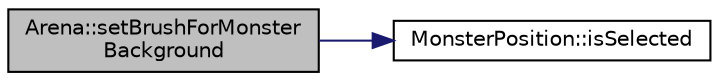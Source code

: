 digraph "Arena::setBrushForMonsterBackground"
{
  bgcolor="transparent";
  edge [fontname="Helvetica",fontsize="10",labelfontname="Helvetica",labelfontsize="10"];
  node [fontname="Helvetica",fontsize="10",shape=record];
  rankdir="LR";
  Node739 [label="Arena::setBrushForMonster\lBackground",height=0.2,width=0.4,color="black", fillcolor="grey75", style="filled", fontcolor="black"];
  Node739 -> Node740 [color="midnightblue",fontsize="10",style="solid",fontname="Helvetica"];
  Node740 [label="MonsterPosition::isSelected",height=0.2,width=0.4,color="black",URL="$classMonsterPosition.html#acd693a8a3398a31cad42b9a9897ab182"];
}
